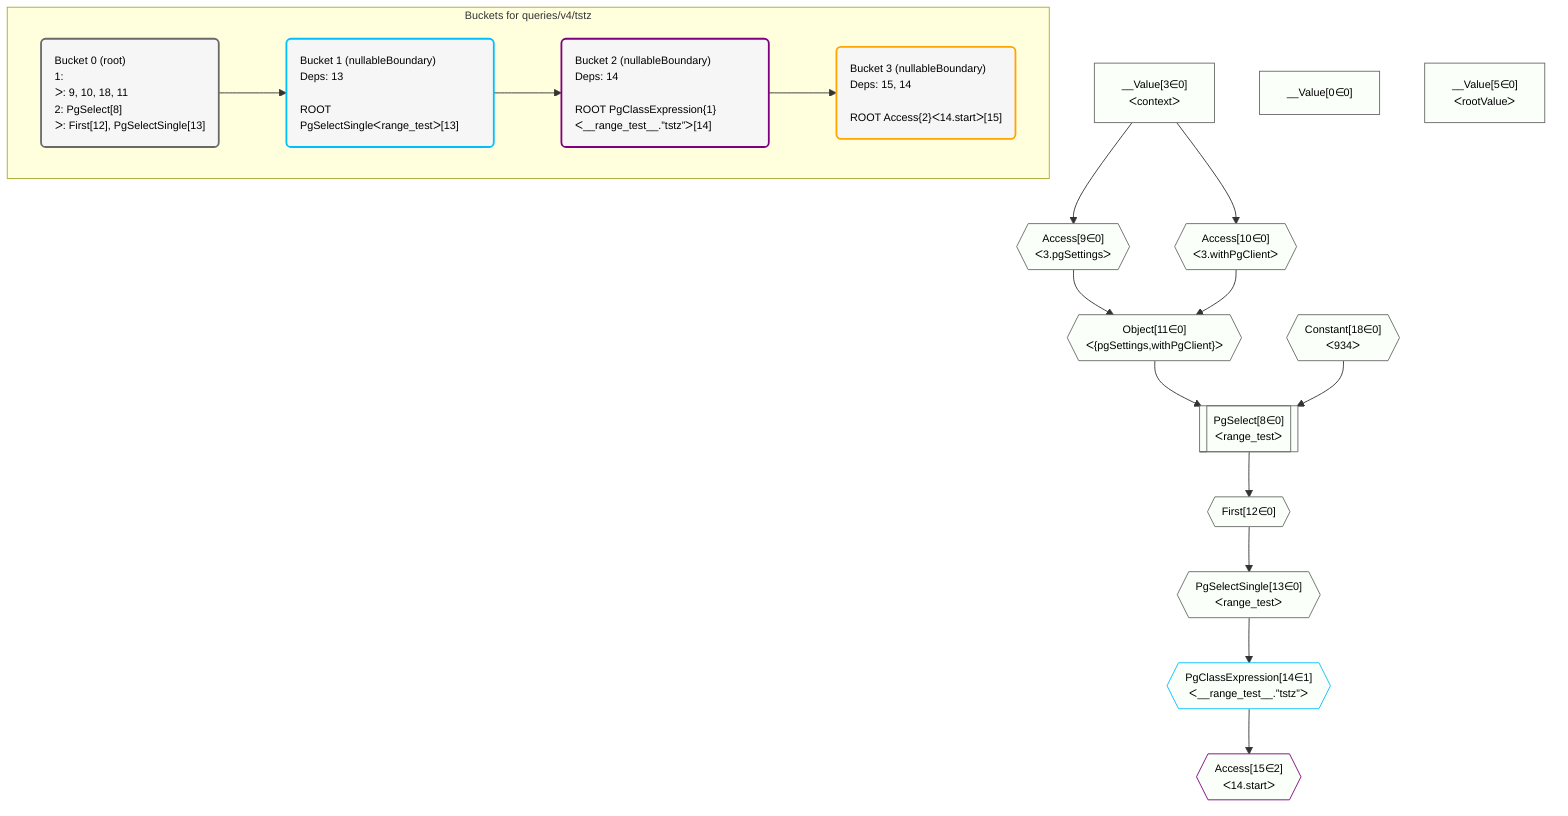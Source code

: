 %%{init: {'themeVariables': { 'fontSize': '12px'}}}%%
graph TD
    classDef path fill:#eee,stroke:#000,color:#000
    classDef plan fill:#fff,stroke-width:1px,color:#000
    classDef itemplan fill:#fff,stroke-width:2px,color:#000
    classDef unbatchedplan fill:#dff,stroke-width:1px,color:#000
    classDef sideeffectplan fill:#fcc,stroke-width:2px,color:#000
    classDef bucket fill:#f6f6f6,color:#000,stroke-width:2px,text-align:left


    %% plan dependencies
    PgSelect8[["PgSelect[8∈0]<br />ᐸrange_testᐳ"]]:::plan
    Object11{{"Object[11∈0]<br />ᐸ{pgSettings,withPgClient}ᐳ"}}:::plan
    Constant18{{"Constant[18∈0]<br />ᐸ934ᐳ"}}:::plan
    Object11 & Constant18 --> PgSelect8
    Access9{{"Access[9∈0]<br />ᐸ3.pgSettingsᐳ"}}:::plan
    Access10{{"Access[10∈0]<br />ᐸ3.withPgClientᐳ"}}:::plan
    Access9 & Access10 --> Object11
    __Value3["__Value[3∈0]<br />ᐸcontextᐳ"]:::plan
    __Value3 --> Access9
    __Value3 --> Access10
    First12{{"First[12∈0]"}}:::plan
    PgSelect8 --> First12
    PgSelectSingle13{{"PgSelectSingle[13∈0]<br />ᐸrange_testᐳ"}}:::plan
    First12 --> PgSelectSingle13
    __Value0["__Value[0∈0]"]:::plan
    __Value5["__Value[5∈0]<br />ᐸrootValueᐳ"]:::plan
    PgClassExpression14{{"PgClassExpression[14∈1]<br />ᐸ__range_test__.”tstz”ᐳ"}}:::plan
    PgSelectSingle13 --> PgClassExpression14
    Access15{{"Access[15∈2]<br />ᐸ14.startᐳ"}}:::plan
    PgClassExpression14 --> Access15

    %% define steps

    subgraph "Buckets for queries/v4/tstz"
    Bucket0("Bucket 0 (root)<br />1: <br />ᐳ: 9, 10, 18, 11<br />2: PgSelect[8]<br />ᐳ: First[12], PgSelectSingle[13]"):::bucket
    classDef bucket0 stroke:#696969
    class Bucket0,__Value0,__Value3,__Value5,PgSelect8,Access9,Access10,Object11,First12,PgSelectSingle13,Constant18 bucket0
    Bucket1("Bucket 1 (nullableBoundary)<br />Deps: 13<br /><br />ROOT PgSelectSingleᐸrange_testᐳ[13]"):::bucket
    classDef bucket1 stroke:#00bfff
    class Bucket1,PgClassExpression14 bucket1
    Bucket2("Bucket 2 (nullableBoundary)<br />Deps: 14<br /><br />ROOT PgClassExpression{1}ᐸ__range_test__.”tstz”ᐳ[14]"):::bucket
    classDef bucket2 stroke:#7f007f
    class Bucket2,Access15 bucket2
    Bucket3("Bucket 3 (nullableBoundary)<br />Deps: 15, 14<br /><br />ROOT Access{2}ᐸ14.startᐳ[15]"):::bucket
    classDef bucket3 stroke:#ffa500
    class Bucket3 bucket3
    Bucket0 --> Bucket1
    Bucket1 --> Bucket2
    Bucket2 --> Bucket3
    classDef unary fill:#fafffa,borderWidth:8px
    class PgSelect8,Object11,Access9,Access10,First12,PgSelectSingle13,__Value0,__Value3,__Value5,Constant18,PgClassExpression14,Access15 unary
    end